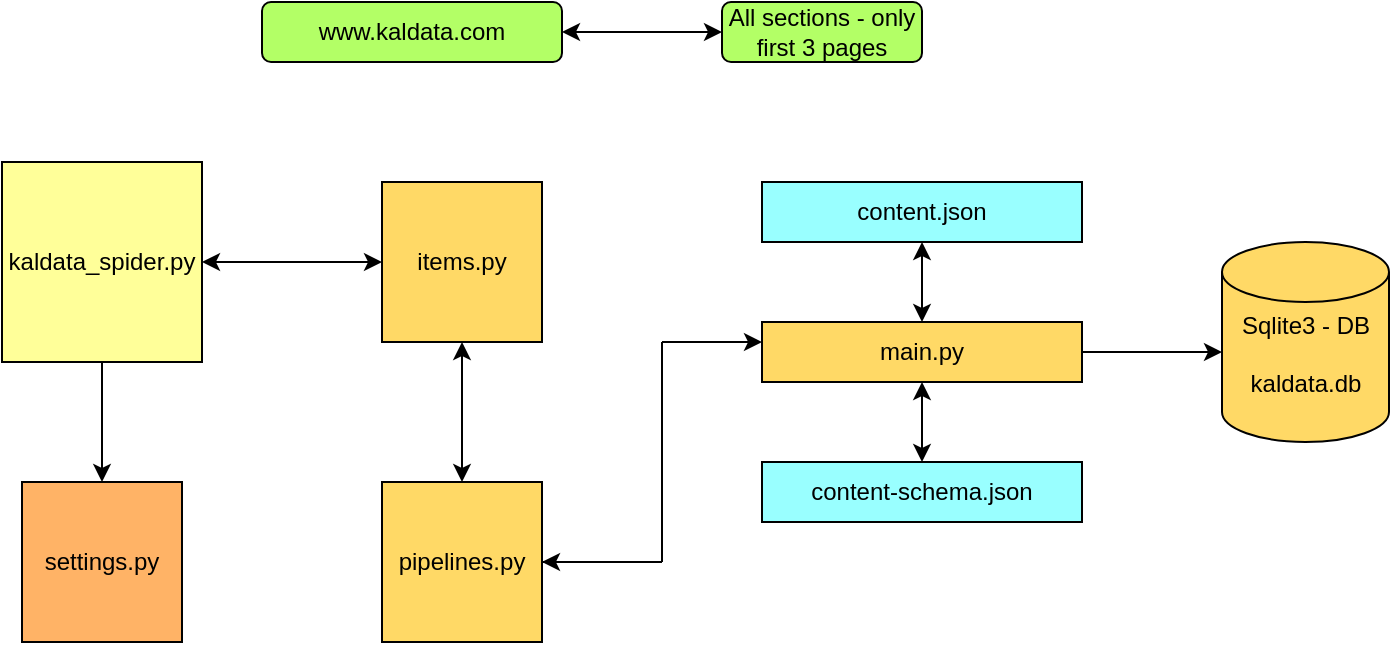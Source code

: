 <mxfile version="27.0.9">
  <diagram name="Страница-1" id="0618idRESLrDNMiC--e1">
    <mxGraphModel dx="1026" dy="556" grid="1" gridSize="10" guides="1" tooltips="1" connect="1" arrows="1" fold="1" page="1" pageScale="1" pageWidth="827" pageHeight="1169" math="0" shadow="0">
      <root>
        <mxCell id="0" />
        <mxCell id="1" parent="0" />
        <mxCell id="QWppoCl-oQC9Dy7gS9Su-1" value="www.kaldata.com" style="rounded=1;whiteSpace=wrap;html=1;fillColor=#B3FF66;" vertex="1" parent="1">
          <mxGeometry x="210" y="100" width="150" height="30" as="geometry" />
        </mxCell>
        <mxCell id="QWppoCl-oQC9Dy7gS9Su-2" value="&lt;div&gt;Sqlite3 - DB&lt;/div&gt;&lt;div&gt;&lt;br&gt;&lt;/div&gt;kaldata.db&lt;div&gt;&lt;br&gt;&lt;/div&gt;" style="shape=cylinder3;whiteSpace=wrap;html=1;boundedLbl=1;backgroundOutline=1;size=15;fillColor=#FFD966;" vertex="1" parent="1">
          <mxGeometry x="690" y="220" width="83.5" height="100" as="geometry" />
        </mxCell>
        <mxCell id="QWppoCl-oQC9Dy7gS9Su-3" value="pipelines.py" style="whiteSpace=wrap;html=1;aspect=fixed;fillColor=#FFD966;" vertex="1" parent="1">
          <mxGeometry x="270" y="340" width="80" height="80" as="geometry" />
        </mxCell>
        <mxCell id="QWppoCl-oQC9Dy7gS9Su-4" value="content.json" style="rounded=0;whiteSpace=wrap;html=1;fillColor=#99FFFF;" vertex="1" parent="1">
          <mxGeometry x="460" y="190" width="160" height="30" as="geometry" />
        </mxCell>
        <mxCell id="QWppoCl-oQC9Dy7gS9Su-5" value="main.py" style="rounded=0;whiteSpace=wrap;html=1;fillColor=#FFD966;" vertex="1" parent="1">
          <mxGeometry x="460" y="260" width="160" height="30" as="geometry" />
        </mxCell>
        <mxCell id="QWppoCl-oQC9Dy7gS9Su-6" value="content-schema.json" style="rounded=0;whiteSpace=wrap;html=1;fillColor=#99FFFF;" vertex="1" parent="1">
          <mxGeometry x="460" y="330" width="160" height="30" as="geometry" />
        </mxCell>
        <mxCell id="QWppoCl-oQC9Dy7gS9Su-8" value="items.py" style="whiteSpace=wrap;html=1;aspect=fixed;fillColor=#FFD966;" vertex="1" parent="1">
          <mxGeometry x="270" y="190" width="80" height="80" as="geometry" />
        </mxCell>
        <mxCell id="QWppoCl-oQC9Dy7gS9Su-9" value="settings.py" style="whiteSpace=wrap;html=1;aspect=fixed;fillColor=#FFB366;" vertex="1" parent="1">
          <mxGeometry x="90" y="340" width="80" height="80" as="geometry" />
        </mxCell>
        <mxCell id="QWppoCl-oQC9Dy7gS9Su-10" value="All sections - only first 3 pages" style="rounded=1;whiteSpace=wrap;html=1;fillColor=#B3FF66;" vertex="1" parent="1">
          <mxGeometry x="440" y="100" width="100" height="30" as="geometry" />
        </mxCell>
        <mxCell id="QWppoCl-oQC9Dy7gS9Su-20" value="kaldata_spider.py" style="whiteSpace=wrap;html=1;aspect=fixed;fillColor=#FFFF99;" vertex="1" parent="1">
          <mxGeometry x="80" y="180" width="100" height="100" as="geometry" />
        </mxCell>
        <mxCell id="QWppoCl-oQC9Dy7gS9Su-26" value="" style="endArrow=classic;startArrow=classic;html=1;rounded=0;entryX=0.5;entryY=1;entryDx=0;entryDy=0;exitX=0.5;exitY=0;exitDx=0;exitDy=0;" edge="1" parent="1" source="QWppoCl-oQC9Dy7gS9Su-5" target="QWppoCl-oQC9Dy7gS9Su-4">
          <mxGeometry width="50" height="50" relative="1" as="geometry">
            <mxPoint x="370" y="340" as="sourcePoint" />
            <mxPoint x="420" y="290" as="targetPoint" />
          </mxGeometry>
        </mxCell>
        <mxCell id="QWppoCl-oQC9Dy7gS9Su-27" value="" style="endArrow=classic;startArrow=classic;html=1;rounded=0;entryX=0.5;entryY=1;entryDx=0;entryDy=0;" edge="1" parent="1" source="QWppoCl-oQC9Dy7gS9Su-6" target="QWppoCl-oQC9Dy7gS9Su-5">
          <mxGeometry width="50" height="50" relative="1" as="geometry">
            <mxPoint x="370" y="340" as="sourcePoint" />
            <mxPoint x="420" y="290" as="targetPoint" />
          </mxGeometry>
        </mxCell>
        <mxCell id="QWppoCl-oQC9Dy7gS9Su-30" value="" style="endArrow=classic;html=1;rounded=0;" edge="1" parent="1">
          <mxGeometry width="50" height="50" relative="1" as="geometry">
            <mxPoint x="410" y="270" as="sourcePoint" />
            <mxPoint x="460" y="270" as="targetPoint" />
          </mxGeometry>
        </mxCell>
        <mxCell id="QWppoCl-oQC9Dy7gS9Su-31" value="" style="endArrow=none;html=1;rounded=0;" edge="1" parent="1">
          <mxGeometry width="50" height="50" relative="1" as="geometry">
            <mxPoint x="410" y="380" as="sourcePoint" />
            <mxPoint x="410" y="270" as="targetPoint" />
          </mxGeometry>
        </mxCell>
        <mxCell id="QWppoCl-oQC9Dy7gS9Su-32" value="" style="endArrow=none;html=1;rounded=0;exitX=1;exitY=0.5;exitDx=0;exitDy=0;" edge="1" parent="1" source="QWppoCl-oQC9Dy7gS9Su-3">
          <mxGeometry width="50" height="50" relative="1" as="geometry">
            <mxPoint x="360" y="380" as="sourcePoint" />
            <mxPoint x="410" y="380" as="targetPoint" />
          </mxGeometry>
        </mxCell>
        <mxCell id="QWppoCl-oQC9Dy7gS9Su-34" value="" style="endArrow=classic;html=1;rounded=0;exitX=0.5;exitY=1;exitDx=0;exitDy=0;entryX=0.5;entryY=0;entryDx=0;entryDy=0;" edge="1" parent="1" source="QWppoCl-oQC9Dy7gS9Su-20" target="QWppoCl-oQC9Dy7gS9Su-9">
          <mxGeometry width="50" height="50" relative="1" as="geometry">
            <mxPoint x="370" y="350" as="sourcePoint" />
            <mxPoint x="420" y="300" as="targetPoint" />
          </mxGeometry>
        </mxCell>
        <mxCell id="QWppoCl-oQC9Dy7gS9Su-36" value="" style="endArrow=classic;html=1;rounded=0;exitX=1;exitY=0.5;exitDx=0;exitDy=0;" edge="1" parent="1" source="QWppoCl-oQC9Dy7gS9Su-5">
          <mxGeometry width="50" height="50" relative="1" as="geometry">
            <mxPoint x="510" y="330" as="sourcePoint" />
            <mxPoint x="690" y="275" as="targetPoint" />
          </mxGeometry>
        </mxCell>
        <mxCell id="QWppoCl-oQC9Dy7gS9Su-37" value="" style="endArrow=classic;startArrow=classic;html=1;rounded=0;exitX=1;exitY=0.5;exitDx=0;exitDy=0;entryX=0;entryY=0.5;entryDx=0;entryDy=0;" edge="1" parent="1" source="QWppoCl-oQC9Dy7gS9Su-1" target="QWppoCl-oQC9Dy7gS9Su-10">
          <mxGeometry width="50" height="50" relative="1" as="geometry">
            <mxPoint x="530" y="330" as="sourcePoint" />
            <mxPoint x="580" y="280" as="targetPoint" />
          </mxGeometry>
        </mxCell>
        <mxCell id="QWppoCl-oQC9Dy7gS9Su-38" value="" style="endArrow=classic;startArrow=classic;html=1;rounded=0;entryX=0.5;entryY=1;entryDx=0;entryDy=0;exitX=0.5;exitY=0;exitDx=0;exitDy=0;" edge="1" parent="1" source="QWppoCl-oQC9Dy7gS9Su-3" target="QWppoCl-oQC9Dy7gS9Su-8">
          <mxGeometry width="50" height="50" relative="1" as="geometry">
            <mxPoint x="470" y="350" as="sourcePoint" />
            <mxPoint x="520" y="300" as="targetPoint" />
          </mxGeometry>
        </mxCell>
        <mxCell id="QWppoCl-oQC9Dy7gS9Su-39" value="" style="endArrow=classic;html=1;rounded=0;entryX=1;entryY=0.5;entryDx=0;entryDy=0;" edge="1" parent="1" target="QWppoCl-oQC9Dy7gS9Su-3">
          <mxGeometry width="50" height="50" relative="1" as="geometry">
            <mxPoint x="410" y="380" as="sourcePoint" />
            <mxPoint x="520" y="300" as="targetPoint" />
          </mxGeometry>
        </mxCell>
        <mxCell id="QWppoCl-oQC9Dy7gS9Su-40" value="" style="endArrow=classic;startArrow=classic;html=1;rounded=0;exitX=1;exitY=0.5;exitDx=0;exitDy=0;entryX=0;entryY=0.5;entryDx=0;entryDy=0;" edge="1" parent="1" source="QWppoCl-oQC9Dy7gS9Su-20" target="QWppoCl-oQC9Dy7gS9Su-8">
          <mxGeometry width="50" height="50" relative="1" as="geometry">
            <mxPoint x="470" y="350" as="sourcePoint" />
            <mxPoint x="520" y="300" as="targetPoint" />
          </mxGeometry>
        </mxCell>
      </root>
    </mxGraphModel>
  </diagram>
</mxfile>
